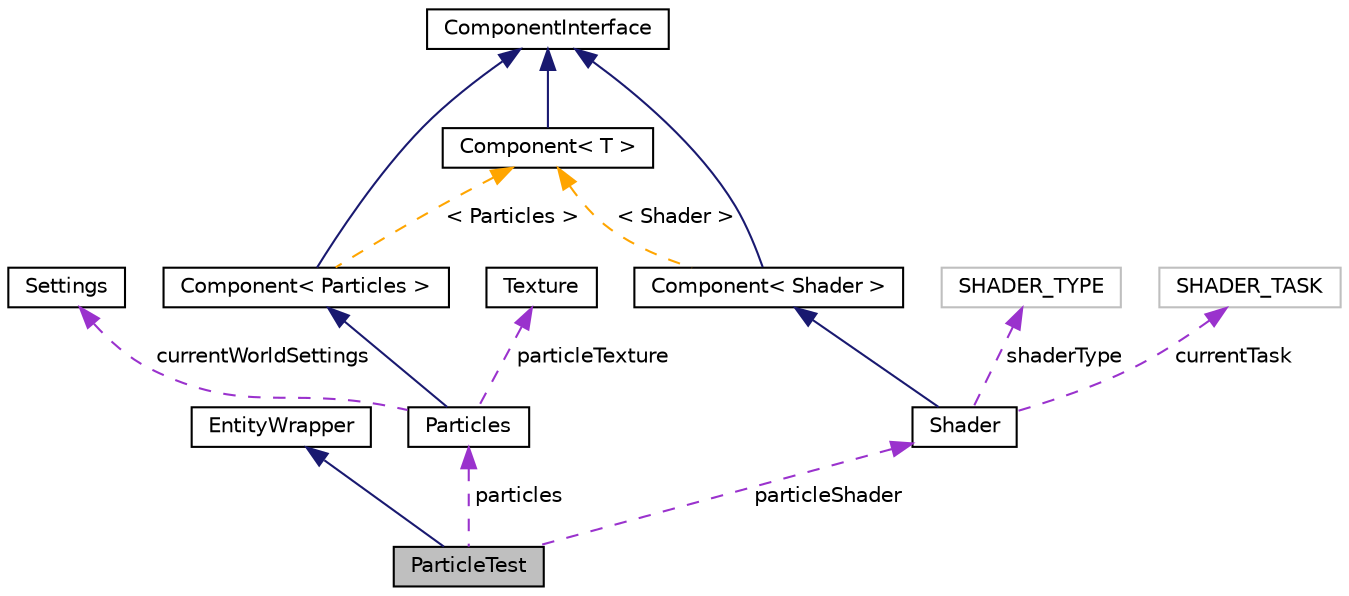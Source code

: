 digraph "ParticleTest"
{
 // INTERACTIVE_SVG=YES
 // LATEX_PDF_SIZE
  edge [fontname="Helvetica",fontsize="10",labelfontname="Helvetica",labelfontsize="10"];
  node [fontname="Helvetica",fontsize="10",shape=record];
  Node1 [label="ParticleTest",height=0.2,width=0.4,color="black", fillcolor="grey75", style="filled", fontcolor="black",tooltip=" "];
  Node2 -> Node1 [dir="back",color="midnightblue",fontsize="10",style="solid",fontname="Helvetica"];
  Node2 [label="EntityWrapper",height=0.2,width=0.4,color="black", fillcolor="white", style="filled",URL="$d3/d43/class_entity_wrapper.html",tooltip=" "];
  Node3 -> Node1 [dir="back",color="darkorchid3",fontsize="10",style="dashed",label=" particleShader" ,fontname="Helvetica"];
  Node3 [label="Shader",height=0.2,width=0.4,color="black", fillcolor="white", style="filled",URL="$d1/d51/class_shader.html",tooltip=" "];
  Node4 -> Node3 [dir="back",color="midnightblue",fontsize="10",style="solid",fontname="Helvetica"];
  Node4 [label="Component\< Shader \>",height=0.2,width=0.4,color="black", fillcolor="white", style="filled",URL="$d2/d00/class_component.html",tooltip=" "];
  Node5 -> Node4 [dir="back",color="midnightblue",fontsize="10",style="solid",fontname="Helvetica"];
  Node5 [label="ComponentInterface",height=0.2,width=0.4,color="black", fillcolor="white", style="filled",URL="$d5/d79/class_component_interface.html",tooltip=" "];
  Node6 -> Node4 [dir="back",color="orange",fontsize="10",style="dashed",label=" \< Shader \>" ,fontname="Helvetica"];
  Node6 [label="Component\< T \>",height=0.2,width=0.4,color="black", fillcolor="white", style="filled",URL="$d2/d00/class_component.html",tooltip=" "];
  Node5 -> Node6 [dir="back",color="midnightblue",fontsize="10",style="solid",fontname="Helvetica"];
  Node7 -> Node3 [dir="back",color="darkorchid3",fontsize="10",style="dashed",label=" shaderType" ,fontname="Helvetica"];
  Node7 [label="SHADER_TYPE",height=0.2,width=0.4,color="grey75", fillcolor="white", style="filled",tooltip=" "];
  Node8 -> Node3 [dir="back",color="darkorchid3",fontsize="10",style="dashed",label=" currentTask" ,fontname="Helvetica"];
  Node8 [label="SHADER_TASK",height=0.2,width=0.4,color="grey75", fillcolor="white", style="filled",tooltip=" "];
  Node9 -> Node1 [dir="back",color="darkorchid3",fontsize="10",style="dashed",label=" particles" ,fontname="Helvetica"];
  Node9 [label="Particles",height=0.2,width=0.4,color="black", fillcolor="white", style="filled",URL="$d0/d67/class_particles.html",tooltip=" "];
  Node10 -> Node9 [dir="back",color="midnightblue",fontsize="10",style="solid",fontname="Helvetica"];
  Node10 [label="Component\< Particles \>",height=0.2,width=0.4,color="black", fillcolor="white", style="filled",URL="$d2/d00/class_component.html",tooltip=" "];
  Node5 -> Node10 [dir="back",color="midnightblue",fontsize="10",style="solid",fontname="Helvetica"];
  Node6 -> Node10 [dir="back",color="orange",fontsize="10",style="dashed",label=" \< Particles \>" ,fontname="Helvetica"];
  Node11 -> Node9 [dir="back",color="darkorchid3",fontsize="10",style="dashed",label=" particleTexture" ,fontname="Helvetica"];
  Node11 [label="Texture",height=0.2,width=0.4,color="black", fillcolor="white", style="filled",URL="$d2/d7f/class_texture.html",tooltip=" "];
  Node12 -> Node9 [dir="back",color="darkorchid3",fontsize="10",style="dashed",label=" currentWorldSettings" ,fontname="Helvetica"];
  Node12 [label="Settings",height=0.2,width=0.4,color="black", fillcolor="white", style="filled",URL="$db/d2b/class_settings.html",tooltip=" "];
}
